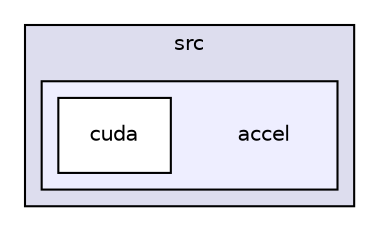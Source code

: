 digraph "/home/wbinventor/OpenMOC/src/accel/" {
  compound=true
  node [ fontsize="10", fontname="Helvetica"];
  edge [ labelfontsize="10", labelfontname="Helvetica"];
  subgraph clusterdir_68267d1309a1af8e8297ef4c3efbcdba {
    graph [ bgcolor="#ddddee", pencolor="black", label="src" fontname="Helvetica", fontsize="10", URL="dir_68267d1309a1af8e8297ef4c3efbcdba.html"]
  subgraph clusterdir_1ea949864ab1faf245facc269e7b2721 {
    graph [ bgcolor="#eeeeff", pencolor="black", label="" URL="dir_1ea949864ab1faf245facc269e7b2721.html"];
    dir_1ea949864ab1faf245facc269e7b2721 [shape=plaintext label="accel"];
    dir_e42498f83ad2e028b83ea18abff69fa1 [shape=box label="cuda" color="black" fillcolor="white" style="filled" URL="dir_e42498f83ad2e028b83ea18abff69fa1.html"];
  }
  }
}
